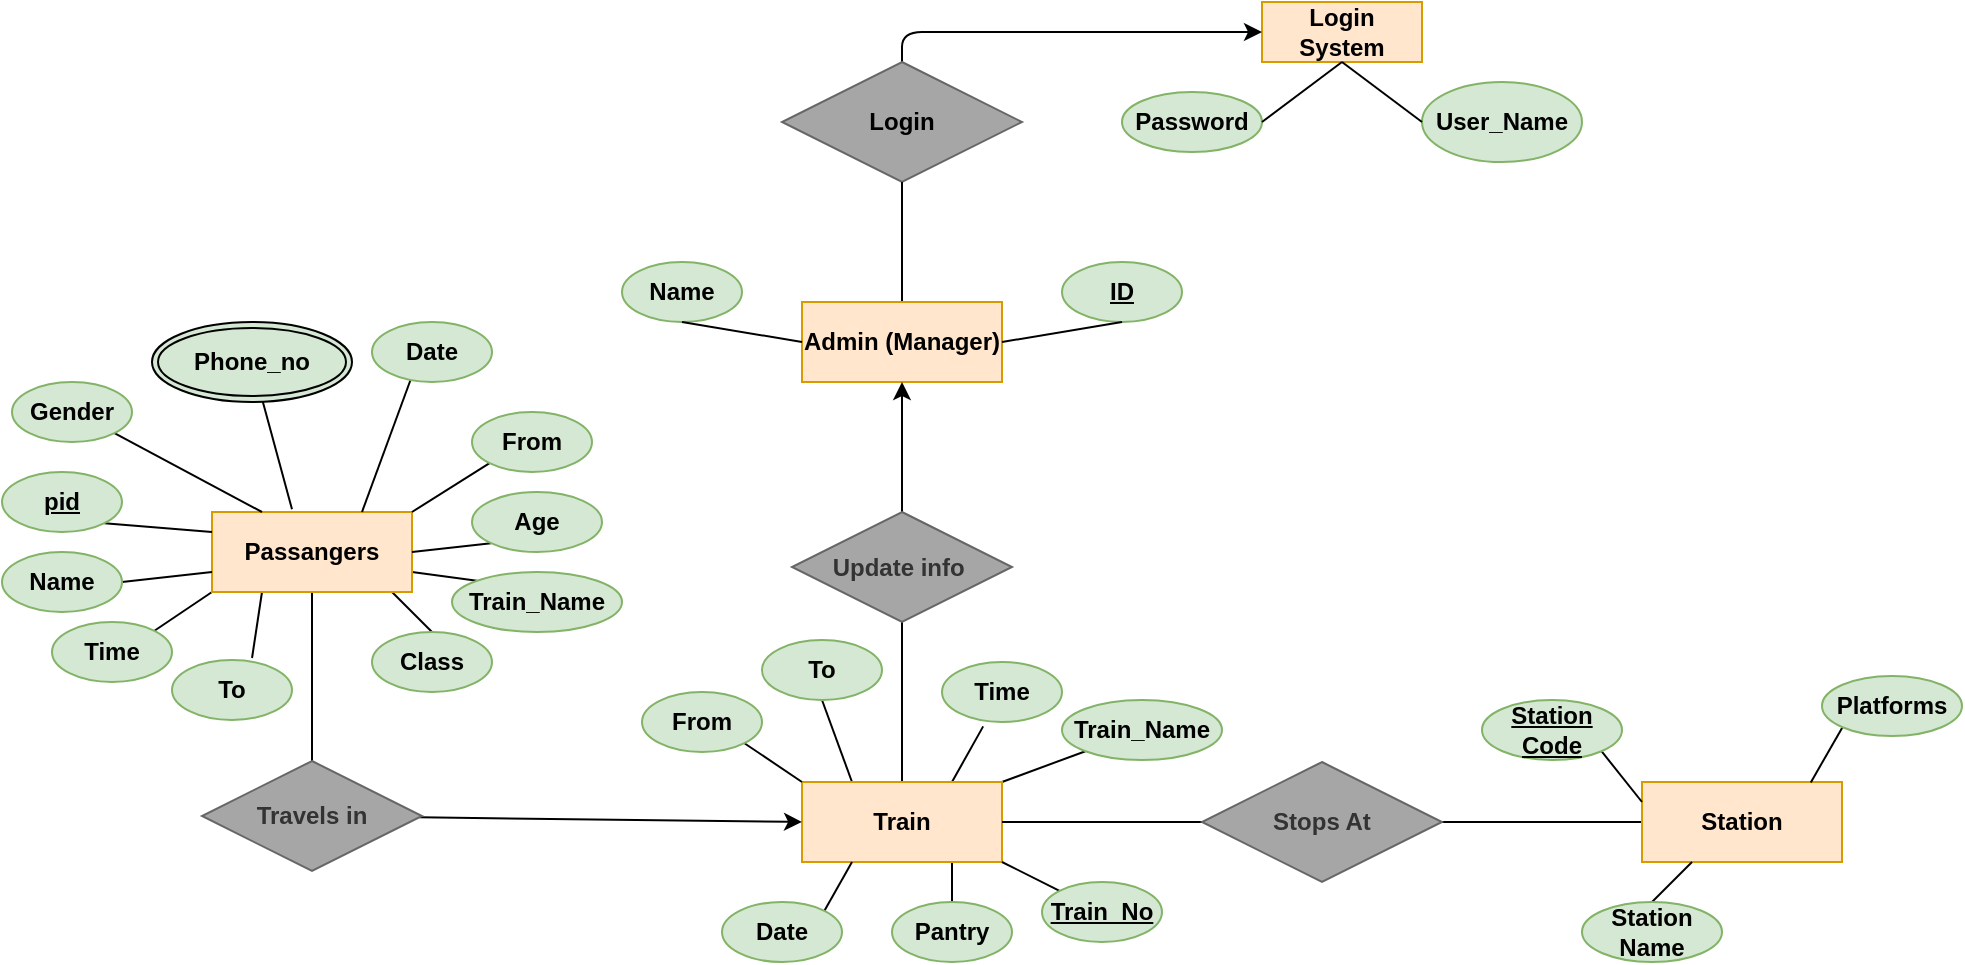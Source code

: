 <mxfile version="14.6.9" type="device"><diagram id="DyldK7B33Eb93IJ0dEKz" name="1"><mxGraphModel dx="1362" dy="694" grid="1" gridSize="10" guides="1" tooltips="1" connect="1" arrows="1" fold="1" page="1" pageScale="1" pageWidth="850" pageHeight="1100" math="0" shadow="0"><root><mxCell id="MlASKUYpzS3GPmrVr3i8-0"/><mxCell id="MlASKUYpzS3GPmrVr3i8-1" parent="MlASKUYpzS3GPmrVr3i8-0"/><object label="Login System" placeholders="1" id="RzUhSfIy6V19n01zIrSp-0"><mxCell style="whiteSpace=wrap;align=center;strokeColor=#d79b00;fillColor=#ffe6cc;fontStyle=1" parent="MlASKUYpzS3GPmrVr3i8-1" vertex="1"><mxGeometry x="740" y="20" width="80" height="30" as="geometry"/></mxCell></object><mxCell id="RzUhSfIy6V19n01zIrSp-6" value="&lt;b&gt;User_Name&lt;/b&gt;" style="ellipse;whiteSpace=wrap;html=1;align=center;strokeColor=#82b366;fillColor=#d5e8d4;" parent="MlASKUYpzS3GPmrVr3i8-1" vertex="1"><mxGeometry x="820" y="60" width="80" height="40" as="geometry"/></mxCell><mxCell id="RzUhSfIy6V19n01zIrSp-9" value="&lt;b&gt;Password&lt;/b&gt;" style="ellipse;whiteSpace=wrap;html=1;align=center;strokeColor=#82b366;fillColor=#d5e8d4;" parent="MlASKUYpzS3GPmrVr3i8-1" vertex="1"><mxGeometry x="670" y="65" width="70" height="30" as="geometry"/></mxCell><mxCell id="RzUhSfIy6V19n01zIrSp-18" style="edgeStyle=orthogonalEdgeStyle;rounded=1;orthogonalLoop=1;jettySize=auto;html=1;entryX=0;entryY=0.5;entryDx=0;entryDy=0;" parent="MlASKUYpzS3GPmrVr3i8-1" source="RzUhSfIy6V19n01zIrSp-15" target="RzUhSfIy6V19n01zIrSp-0" edge="1"><mxGeometry relative="1" as="geometry"><Array as="points"><mxPoint x="560" y="35"/></Array></mxGeometry></mxCell><mxCell id="RzUhSfIy6V19n01zIrSp-15" value="&lt;b&gt;Login&lt;/b&gt;" style="shape=rhombus;perimeter=rhombusPerimeter;whiteSpace=wrap;html=1;align=center;fillColor=#A6A6A6;strokeColor=#666666;" parent="MlASKUYpzS3GPmrVr3i8-1" vertex="1"><mxGeometry x="500" y="50" width="120" height="60" as="geometry"/></mxCell><mxCell id="1xC-IK72fzWlQO53O1Xw-21" style="edgeStyle=none;rounded=1;orthogonalLoop=1;jettySize=auto;html=1;entryX=0.5;entryY=1;entryDx=0;entryDy=0;fontColor=#333333;endArrow=none;" parent="MlASKUYpzS3GPmrVr3i8-1" source="RzUhSfIy6V19n01zIrSp-19" target="RzUhSfIy6V19n01zIrSp-15" edge="1"><mxGeometry relative="1" as="geometry"/></mxCell><mxCell id="RzUhSfIy6V19n01zIrSp-19" value="&lt;b&gt;Admin (Manager)&lt;/b&gt;" style="whiteSpace=wrap;html=1;align=center;strokeColor=#d79b00;fillColor=#ffe6cc;" parent="MlASKUYpzS3GPmrVr3i8-1" vertex="1"><mxGeometry x="510" y="170" width="100" height="40" as="geometry"/></mxCell><mxCell id="RzUhSfIy6V19n01zIrSp-21" value="&lt;b&gt;Name&lt;/b&gt;" style="ellipse;whiteSpace=wrap;html=1;align=center;strokeColor=#82b366;fillColor=#d5e8d4;" parent="MlASKUYpzS3GPmrVr3i8-1" vertex="1"><mxGeometry x="420" y="150" width="60" height="30" as="geometry"/></mxCell><mxCell id="RzUhSfIy6V19n01zIrSp-22" value="&lt;b&gt;&lt;u&gt;ID&lt;/u&gt;&lt;/b&gt;" style="ellipse;whiteSpace=wrap;html=1;align=center;strokeColor=#82b366;fillColor=#d5e8d4;" parent="MlASKUYpzS3GPmrVr3i8-1" vertex="1"><mxGeometry x="640" y="150" width="60" height="30" as="geometry"/></mxCell><mxCell id="RzUhSfIy6V19n01zIrSp-29" value="" style="endArrow=none;html=1;entryX=1;entryY=0.5;entryDx=0;entryDy=0;exitX=0.5;exitY=1;exitDx=0;exitDy=0;" parent="MlASKUYpzS3GPmrVr3i8-1" source="RzUhSfIy6V19n01zIrSp-0" target="RzUhSfIy6V19n01zIrSp-9" edge="1"><mxGeometry width="50" height="50" relative="1" as="geometry"><mxPoint x="790" y="85" as="sourcePoint"/><mxPoint x="570" y="250" as="targetPoint"/></mxGeometry></mxCell><mxCell id="RzUhSfIy6V19n01zIrSp-30" value="" style="endArrow=none;html=1;entryX=0.5;entryY=1;entryDx=0;entryDy=0;exitX=0;exitY=0.5;exitDx=0;exitDy=0;" parent="MlASKUYpzS3GPmrVr3i8-1" source="RzUhSfIy6V19n01zIrSp-6" target="RzUhSfIy6V19n01zIrSp-0" edge="1"><mxGeometry width="50" height="50" relative="1" as="geometry"><mxPoint x="780" y="80" as="sourcePoint"/><mxPoint x="760" y="90" as="targetPoint"/></mxGeometry></mxCell><mxCell id="RzUhSfIy6V19n01zIrSp-33" value="" style="endArrow=none;html=1;entryX=0.5;entryY=1;entryDx=0;entryDy=0;exitX=1;exitY=0.5;exitDx=0;exitDy=0;" parent="MlASKUYpzS3GPmrVr3i8-1" source="RzUhSfIy6V19n01zIrSp-19" target="RzUhSfIy6V19n01zIrSp-22" edge="1"><mxGeometry width="50" height="50" relative="1" as="geometry"><mxPoint x="520" y="300" as="sourcePoint"/><mxPoint x="570" y="250" as="targetPoint"/></mxGeometry></mxCell><mxCell id="RzUhSfIy6V19n01zIrSp-34" value="" style="endArrow=none;html=1;entryX=0.5;entryY=1;entryDx=0;entryDy=0;exitX=0;exitY=0.5;exitDx=0;exitDy=0;" parent="MlASKUYpzS3GPmrVr3i8-1" source="RzUhSfIy6V19n01zIrSp-19" target="RzUhSfIy6V19n01zIrSp-21" edge="1"><mxGeometry width="50" height="50" relative="1" as="geometry"><mxPoint x="90" y="290" as="sourcePoint"/><mxPoint x="140" y="240" as="targetPoint"/></mxGeometry></mxCell><mxCell id="RzUhSfIy6V19n01zIrSp-40" style="edgeStyle=orthogonalEdgeStyle;rounded=0;orthogonalLoop=1;jettySize=auto;html=1;exitX=0.5;exitY=0;exitDx=0;exitDy=0;" parent="MlASKUYpzS3GPmrVr3i8-1" source="cSe1ik5EB_spYa0uE-0O-2" target="RzUhSfIy6V19n01zIrSp-19" edge="1"><mxGeometry relative="1" as="geometry"><mxPoint x="560" y="300" as="sourcePoint"/></mxGeometry></mxCell><mxCell id="gS5c3b6zI_1ExoS6UJYO-4" style="edgeStyle=none;orthogonalLoop=1;jettySize=auto;html=1;exitX=0;exitY=1;exitDx=0;exitDy=0;entryX=1;entryY=0;entryDx=0;entryDy=0;fontColor=#333333;endArrow=none;" parent="MlASKUYpzS3GPmrVr3i8-1" source="RzUhSfIy6V19n01zIrSp-63" target="gS5c3b6zI_1ExoS6UJYO-0" edge="1"><mxGeometry relative="1" as="geometry"/></mxCell><mxCell id="gS5c3b6zI_1ExoS6UJYO-5" style="edgeStyle=none;orthogonalLoop=1;jettySize=auto;html=1;exitX=0.25;exitY=1;exitDx=0;exitDy=0;entryX=0.667;entryY=-0.033;entryDx=0;entryDy=0;entryPerimeter=0;fontColor=#333333;endArrow=none;" parent="MlASKUYpzS3GPmrVr3i8-1" source="RzUhSfIy6V19n01zIrSp-63" target="gS5c3b6zI_1ExoS6UJYO-1" edge="1"><mxGeometry relative="1" as="geometry"/></mxCell><mxCell id="gS5c3b6zI_1ExoS6UJYO-6" style="edgeStyle=none;orthogonalLoop=1;jettySize=auto;html=1;entryX=0.5;entryY=0;entryDx=0;entryDy=0;fontColor=#333333;endArrow=none;" parent="MlASKUYpzS3GPmrVr3i8-1" target="gS5c3b6zI_1ExoS6UJYO-2" edge="1"><mxGeometry relative="1" as="geometry"><mxPoint x="305" y="315" as="sourcePoint"/></mxGeometry></mxCell><mxCell id="q6Xq4UQyT8eU1fLoYsST-2" style="edgeStyle=none;orthogonalLoop=1;jettySize=auto;html=1;exitX=1;exitY=0.75;exitDx=0;exitDy=0;entryX=0;entryY=0;entryDx=0;entryDy=0;fontColor=#333333;endArrow=none;" parent="MlASKUYpzS3GPmrVr3i8-1" source="RzUhSfIy6V19n01zIrSp-63" target="q6Xq4UQyT8eU1fLoYsST-0" edge="1"><mxGeometry relative="1" as="geometry"/></mxCell><mxCell id="cSe1ik5EB_spYa0uE-0O-9" style="edgeStyle=none;orthogonalLoop=1;jettySize=auto;html=1;fontColor=#333333;endArrow=none;entryX=0.5;entryY=0;entryDx=0;entryDy=0;" parent="MlASKUYpzS3GPmrVr3i8-1" source="RzUhSfIy6V19n01zIrSp-63" target="cSe1ik5EB_spYa0uE-0O-8" edge="1"><mxGeometry relative="1" as="geometry"><mxPoint x="265" y="397" as="targetPoint"/></mxGeometry></mxCell><mxCell id="RzUhSfIy6V19n01zIrSp-63" value="&lt;b&gt;Passangers&lt;/b&gt;" style="whiteSpace=wrap;html=1;align=center;strokeColor=#d79b00;fillColor=#ffe6cc;" parent="MlASKUYpzS3GPmrVr3i8-1" vertex="1"><mxGeometry x="215" y="275" width="100" height="40" as="geometry"/></mxCell><mxCell id="RzUhSfIy6V19n01zIrSp-75" style="edgeStyle=none;orthogonalLoop=1;jettySize=auto;html=1;exitX=1;exitY=0.5;exitDx=0;exitDy=0;entryX=0;entryY=0.75;entryDx=0;entryDy=0;fontColor=#333333;endArrow=none;" parent="MlASKUYpzS3GPmrVr3i8-1" source="RzUhSfIy6V19n01zIrSp-67" target="RzUhSfIy6V19n01zIrSp-63" edge="1"><mxGeometry relative="1" as="geometry"/></mxCell><mxCell id="RzUhSfIy6V19n01zIrSp-67" value="&lt;b&gt;Name&lt;/b&gt;" style="ellipse;whiteSpace=wrap;html=1;align=center;strokeColor=#82b366;fillColor=#d5e8d4;" parent="MlASKUYpzS3GPmrVr3i8-1" vertex="1"><mxGeometry x="110" y="295" width="60" height="30" as="geometry"/></mxCell><mxCell id="RzUhSfIy6V19n01zIrSp-76" style="edgeStyle=none;orthogonalLoop=1;jettySize=auto;html=1;exitX=1;exitY=1;exitDx=0;exitDy=0;entryX=0.25;entryY=0;entryDx=0;entryDy=0;fontColor=#333333;endArrow=none;" parent="MlASKUYpzS3GPmrVr3i8-1" source="RzUhSfIy6V19n01zIrSp-68" target="RzUhSfIy6V19n01zIrSp-63" edge="1"><mxGeometry relative="1" as="geometry"/></mxCell><mxCell id="RzUhSfIy6V19n01zIrSp-68" value="&lt;b&gt;Gender&lt;/b&gt;" style="ellipse;whiteSpace=wrap;html=1;align=center;strokeColor=#82b366;fillColor=#d5e8d4;" parent="MlASKUYpzS3GPmrVr3i8-1" vertex="1"><mxGeometry x="115" y="210" width="60" height="30" as="geometry"/></mxCell><mxCell id="RzUhSfIy6V19n01zIrSp-77" style="edgeStyle=none;orthogonalLoop=1;jettySize=auto;html=1;entryX=0.4;entryY=-0.035;entryDx=0;entryDy=0;fontColor=#333333;endArrow=none;entryPerimeter=0;" parent="MlASKUYpzS3GPmrVr3i8-1" source="5zRqF2EC_y2QHd6_d3HQ-8" target="RzUhSfIy6V19n01zIrSp-63" edge="1"><mxGeometry relative="1" as="geometry"><mxPoint x="205" y="185" as="sourcePoint"/></mxGeometry></mxCell><mxCell id="RzUhSfIy6V19n01zIrSp-80" style="edgeStyle=none;orthogonalLoop=1;jettySize=auto;html=1;exitX=0;exitY=1;exitDx=0;exitDy=0;fontColor=#333333;endArrow=none;" parent="MlASKUYpzS3GPmrVr3i8-1" edge="1"><mxGeometry relative="1" as="geometry"><mxPoint x="349" y="231" as="targetPoint"/><mxPoint x="348.662" y="230.678" as="sourcePoint"/></mxGeometry></mxCell><mxCell id="RzUhSfIy6V19n01zIrSp-78" style="edgeStyle=none;orthogonalLoop=1;jettySize=auto;html=1;exitX=0;exitY=1;exitDx=0;exitDy=0;fontColor=#333333;endArrow=none;entryX=1;entryY=0;entryDx=0;entryDy=0;" parent="MlASKUYpzS3GPmrVr3i8-1" source="RzUhSfIy6V19n01zIrSp-72" target="RzUhSfIy6V19n01zIrSp-63" edge="1"><mxGeometry relative="1" as="geometry"><mxPoint x="275" y="273" as="targetPoint"/></mxGeometry></mxCell><mxCell id="RzUhSfIy6V19n01zIrSp-72" value="&lt;b&gt;From&lt;/b&gt;" style="ellipse;whiteSpace=wrap;html=1;align=center;strokeColor=#82b366;fillColor=#d5e8d4;" parent="MlASKUYpzS3GPmrVr3i8-1" vertex="1"><mxGeometry x="345" y="225" width="60" height="30" as="geometry"/></mxCell><mxCell id="RzUhSfIy6V19n01zIrSp-117" style="edgeStyle=none;rounded=0;orthogonalLoop=1;jettySize=auto;html=1;exitX=0.75;exitY=1;exitDx=0;exitDy=0;fontColor=#333333;endArrow=none;" parent="MlASKUYpzS3GPmrVr3i8-1" source="RzUhSfIy6V19n01zIrSp-86" target="RzUhSfIy6V19n01zIrSp-116" edge="1"><mxGeometry relative="1" as="geometry"/></mxCell><mxCell id="gS5c3b6zI_1ExoS6UJYO-10" style="edgeStyle=none;orthogonalLoop=1;jettySize=auto;html=1;exitX=0.25;exitY=0;exitDx=0;exitDy=0;entryX=0.5;entryY=1;entryDx=0;entryDy=0;fontColor=#333333;endArrow=none;" parent="MlASKUYpzS3GPmrVr3i8-1" source="RzUhSfIy6V19n01zIrSp-86" target="gS5c3b6zI_1ExoS6UJYO-7" edge="1"><mxGeometry relative="1" as="geometry"/></mxCell><mxCell id="gS5c3b6zI_1ExoS6UJYO-12" style="edgeStyle=none;orthogonalLoop=1;jettySize=auto;html=1;exitX=0.75;exitY=0;exitDx=0;exitDy=0;entryX=0.343;entryY=1.073;entryDx=0;entryDy=0;entryPerimeter=0;fontColor=#333333;endArrow=none;" parent="MlASKUYpzS3GPmrVr3i8-1" source="RzUhSfIy6V19n01zIrSp-86" target="gS5c3b6zI_1ExoS6UJYO-8" edge="1"><mxGeometry relative="1" as="geometry"/></mxCell><mxCell id="5zRqF2EC_y2QHd6_d3HQ-2" style="edgeStyle=none;rounded=0;orthogonalLoop=1;jettySize=auto;html=1;exitX=1;exitY=0;exitDx=0;exitDy=0;entryX=0;entryY=1;entryDx=0;entryDy=0;fontColor=#333333;endArrow=none;" parent="MlASKUYpzS3GPmrVr3i8-1" source="RzUhSfIy6V19n01zIrSp-86" target="5zRqF2EC_y2QHd6_d3HQ-0" edge="1"><mxGeometry relative="1" as="geometry"/></mxCell><mxCell id="cSe1ik5EB_spYa0uE-0O-5" style="edgeStyle=none;orthogonalLoop=1;jettySize=auto;html=1;entryX=0.5;entryY=1;entryDx=0;entryDy=0;fontColor=#333333;endArrow=none;" parent="MlASKUYpzS3GPmrVr3i8-1" source="RzUhSfIy6V19n01zIrSp-86" target="cSe1ik5EB_spYa0uE-0O-2" edge="1"><mxGeometry relative="1" as="geometry"/></mxCell><mxCell id="RzUhSfIy6V19n01zIrSp-86" value="&lt;b&gt;Train&lt;/b&gt;" style="whiteSpace=wrap;html=1;align=center;strokeColor=#d79b00;fillColor=#ffe6cc;" parent="MlASKUYpzS3GPmrVr3i8-1" vertex="1"><mxGeometry x="510" y="410" width="100" height="40" as="geometry"/></mxCell><mxCell id="1xC-IK72fzWlQO53O1Xw-17" style="edgeStyle=none;rounded=1;orthogonalLoop=1;jettySize=auto;html=1;exitX=1;exitY=0.5;exitDx=0;exitDy=0;entryX=0;entryY=0.5;entryDx=0;entryDy=0;fontColor=#333333;endArrow=none;" parent="MlASKUYpzS3GPmrVr3i8-1" source="RzUhSfIy6V19n01zIrSp-87" target="RzUhSfIy6V19n01zIrSp-90" edge="1"><mxGeometry relative="1" as="geometry"><mxPoint x="1000" y="347" as="sourcePoint"/></mxGeometry></mxCell><mxCell id="cSe1ik5EB_spYa0uE-0O-11" style="edgeStyle=none;orthogonalLoop=1;jettySize=auto;html=1;entryX=1;entryY=0.5;entryDx=0;entryDy=0;fontColor=#333333;endArrow=none;" parent="MlASKUYpzS3GPmrVr3i8-1" source="RzUhSfIy6V19n01zIrSp-87" target="RzUhSfIy6V19n01zIrSp-86" edge="1"><mxGeometry relative="1" as="geometry"/></mxCell><mxCell id="RzUhSfIy6V19n01zIrSp-87" value="&lt;b&gt;Stops At&lt;/b&gt;" style="shape=rhombus;perimeter=rhombusPerimeter;whiteSpace=wrap;html=1;align=center;strokeColor=#666666;fontColor=#333333;fillColor=#A6A6A6;" parent="MlASKUYpzS3GPmrVr3i8-1" vertex="1"><mxGeometry x="710" y="400" width="120" height="60" as="geometry"/></mxCell><mxCell id="RzUhSfIy6V19n01zIrSp-90" value="&lt;b&gt;Station&lt;/b&gt;" style="whiteSpace=wrap;html=1;align=center;strokeColor=#d79b00;fillColor=#ffe6cc;" parent="MlASKUYpzS3GPmrVr3i8-1" vertex="1"><mxGeometry x="930" y="410" width="100" height="40" as="geometry"/></mxCell><mxCell id="RzUhSfIy6V19n01zIrSp-107" style="edgeStyle=none;rounded=0;orthogonalLoop=1;jettySize=auto;html=1;exitX=1;exitY=1;exitDx=0;exitDy=0;entryX=0;entryY=0;entryDx=0;entryDy=0;fontColor=#333333;endArrow=none;" parent="MlASKUYpzS3GPmrVr3i8-1" source="RzUhSfIy6V19n01zIrSp-103" target="RzUhSfIy6V19n01zIrSp-86" edge="1"><mxGeometry relative="1" as="geometry"/></mxCell><mxCell id="RzUhSfIy6V19n01zIrSp-103" value="&lt;b&gt;From&lt;/b&gt;" style="ellipse;whiteSpace=wrap;html=1;align=center;strokeColor=#82b366;fillColor=#d5e8d4;" parent="MlASKUYpzS3GPmrVr3i8-1" vertex="1"><mxGeometry x="430" y="365" width="60" height="30" as="geometry"/></mxCell><mxCell id="RzUhSfIy6V19n01zIrSp-108" style="edgeStyle=none;rounded=0;orthogonalLoop=1;jettySize=auto;html=1;exitX=1;exitY=0;exitDx=0;exitDy=0;entryX=0.25;entryY=1;entryDx=0;entryDy=0;fontColor=#333333;endArrow=none;" parent="MlASKUYpzS3GPmrVr3i8-1" source="RzUhSfIy6V19n01zIrSp-104" target="RzUhSfIy6V19n01zIrSp-86" edge="1"><mxGeometry relative="1" as="geometry"/></mxCell><mxCell id="RzUhSfIy6V19n01zIrSp-104" value="&lt;b&gt;Date&lt;/b&gt;" style="ellipse;whiteSpace=wrap;html=1;align=center;strokeColor=#82b366;fillColor=#d5e8d4;" parent="MlASKUYpzS3GPmrVr3i8-1" vertex="1"><mxGeometry x="470" y="470" width="60" height="30" as="geometry"/></mxCell><mxCell id="RzUhSfIy6V19n01zIrSp-115" style="edgeStyle=none;rounded=0;orthogonalLoop=1;jettySize=auto;html=1;exitX=0;exitY=0;exitDx=0;exitDy=0;entryX=1;entryY=1;entryDx=0;entryDy=0;fontColor=#333333;endArrow=none;" parent="MlASKUYpzS3GPmrVr3i8-1" source="RzUhSfIy6V19n01zIrSp-105" target="RzUhSfIy6V19n01zIrSp-86" edge="1"><mxGeometry relative="1" as="geometry"/></mxCell><mxCell id="RzUhSfIy6V19n01zIrSp-105" value="&lt;b&gt;&lt;u&gt;Train_No&lt;/u&gt;&lt;/b&gt;" style="ellipse;whiteSpace=wrap;html=1;align=center;strokeColor=#82b366;fillColor=#d5e8d4;" parent="MlASKUYpzS3GPmrVr3i8-1" vertex="1"><mxGeometry x="630" y="460" width="60" height="30" as="geometry"/></mxCell><mxCell id="RzUhSfIy6V19n01zIrSp-109" style="edgeStyle=none;rounded=0;orthogonalLoop=1;jettySize=auto;html=1;exitX=0.5;exitY=0;exitDx=0;exitDy=0;fontColor=#333333;endArrow=none;" parent="MlASKUYpzS3GPmrVr3i8-1" source="RzUhSfIy6V19n01zIrSp-105" target="RzUhSfIy6V19n01zIrSp-105" edge="1"><mxGeometry relative="1" as="geometry"/></mxCell><mxCell id="RzUhSfIy6V19n01zIrSp-114" style="edgeStyle=none;rounded=0;orthogonalLoop=1;jettySize=auto;html=1;fontColor=#333333;endArrow=none;entryX=0.75;entryY=0;entryDx=0;entryDy=0;exitX=0.327;exitY=0.933;exitDx=0;exitDy=0;exitPerimeter=0;" parent="MlASKUYpzS3GPmrVr3i8-1" source="RzUhSfIy6V19n01zIrSp-112" target="RzUhSfIy6V19n01zIrSp-63" edge="1"><mxGeometry relative="1" as="geometry"><mxPoint x="265" y="275" as="targetPoint"/></mxGeometry></mxCell><mxCell id="RzUhSfIy6V19n01zIrSp-112" value="&lt;b&gt;Date&lt;/b&gt;" style="ellipse;whiteSpace=wrap;html=1;align=center;strokeColor=#82b366;fillColor=#d5e8d4;" parent="MlASKUYpzS3GPmrVr3i8-1" vertex="1"><mxGeometry x="295" y="180" width="60" height="30" as="geometry"/></mxCell><mxCell id="RzUhSfIy6V19n01zIrSp-116" value="&lt;b&gt;Pantry&lt;/b&gt;" style="ellipse;whiteSpace=wrap;html=1;align=center;strokeColor=#82b366;fillColor=#d5e8d4;" parent="MlASKUYpzS3GPmrVr3i8-1" vertex="1"><mxGeometry x="555" y="470" width="60" height="30" as="geometry"/></mxCell><mxCell id="RzUhSfIy6V19n01zIrSp-124" style="edgeStyle=none;rounded=0;orthogonalLoop=1;jettySize=auto;html=1;exitX=1;exitY=1;exitDx=0;exitDy=0;entryX=0;entryY=0.25;entryDx=0;entryDy=0;fontColor=#333333;endArrow=none;" parent="MlASKUYpzS3GPmrVr3i8-1" source="RzUhSfIy6V19n01zIrSp-118" target="RzUhSfIy6V19n01zIrSp-90" edge="1"><mxGeometry relative="1" as="geometry"/></mxCell><mxCell id="RzUhSfIy6V19n01zIrSp-118" value="&lt;b&gt;&lt;u&gt;Station Code&lt;/u&gt;&lt;/b&gt;" style="ellipse;whiteSpace=wrap;html=1;align=center;strokeColor=#82b366;fillColor=#d5e8d4;" parent="MlASKUYpzS3GPmrVr3i8-1" vertex="1"><mxGeometry x="850" y="369" width="70" height="30" as="geometry"/></mxCell><mxCell id="RzUhSfIy6V19n01zIrSp-127" style="edgeStyle=none;rounded=0;orthogonalLoop=1;jettySize=auto;html=1;exitX=0.5;exitY=0;exitDx=0;exitDy=0;entryX=0.25;entryY=1;entryDx=0;entryDy=0;fontColor=#333333;endArrow=none;" parent="MlASKUYpzS3GPmrVr3i8-1" source="RzUhSfIy6V19n01zIrSp-120" target="RzUhSfIy6V19n01zIrSp-90" edge="1"><mxGeometry relative="1" as="geometry"/></mxCell><mxCell id="RzUhSfIy6V19n01zIrSp-120" value="&lt;b&gt;Station Name&lt;/b&gt;" style="ellipse;whiteSpace=wrap;html=1;align=center;strokeColor=#82b366;fillColor=#d5e8d4;" parent="MlASKUYpzS3GPmrVr3i8-1" vertex="1"><mxGeometry x="900" y="470" width="70" height="30" as="geometry"/></mxCell><mxCell id="RzUhSfIy6V19n01zIrSp-125" style="edgeStyle=none;rounded=0;orthogonalLoop=1;jettySize=auto;html=1;exitX=0;exitY=1;exitDx=0;exitDy=0;entryX=0.844;entryY=0.005;entryDx=0;entryDy=0;entryPerimeter=0;fontColor=#333333;endArrow=none;" parent="MlASKUYpzS3GPmrVr3i8-1" source="RzUhSfIy6V19n01zIrSp-121" target="RzUhSfIy6V19n01zIrSp-90" edge="1"><mxGeometry relative="1" as="geometry"/></mxCell><mxCell id="RzUhSfIy6V19n01zIrSp-121" value="&lt;b&gt;Platforms&lt;/b&gt;" style="ellipse;whiteSpace=wrap;html=1;align=center;strokeColor=#82b366;fillColor=#d5e8d4;" parent="MlASKUYpzS3GPmrVr3i8-1" vertex="1"><mxGeometry x="1020" y="357" width="70" height="30" as="geometry"/></mxCell><mxCell id="0YrHvxwZOeB_a5QmMb0x-4" style="edgeStyle=none;orthogonalLoop=1;jettySize=auto;html=1;entryX=0.5;entryY=1;entryDx=0;entryDy=0;fontColor=#333333;" parent="MlASKUYpzS3GPmrVr3i8-1" edge="1"><mxGeometry relative="1" as="geometry"><mxPoint x="980" y="347" as="sourcePoint"/><mxPoint x="980" y="347" as="targetPoint"/></mxGeometry></mxCell><mxCell id="0YrHvxwZOeB_a5QmMb0x-5" style="edgeStyle=none;orthogonalLoop=1;jettySize=auto;html=1;entryX=0.5;entryY=0;entryDx=0;entryDy=0;fontColor=#333333;" parent="MlASKUYpzS3GPmrVr3i8-1" source="RzUhSfIy6V19n01zIrSp-90" target="RzUhSfIy6V19n01zIrSp-90" edge="1"><mxGeometry relative="1" as="geometry"/></mxCell><mxCell id="cSe1ik5EB_spYa0uE-0O-6" style="edgeStyle=none;orthogonalLoop=1;jettySize=auto;html=1;exitX=0;exitY=1;exitDx=0;exitDy=0;entryX=1;entryY=0.5;entryDx=0;entryDy=0;fontColor=#333333;endArrow=none;" parent="MlASKUYpzS3GPmrVr3i8-1" source="0YrHvxwZOeB_a5QmMb0x-31" target="RzUhSfIy6V19n01zIrSp-63" edge="1"><mxGeometry relative="1" as="geometry"/></mxCell><mxCell id="0YrHvxwZOeB_a5QmMb0x-31" value="&lt;b&gt;Age&lt;/b&gt;" style="ellipse;whiteSpace=wrap;html=1;align=center;fillColor=#d5e8d4;strokeColor=#82b366;" parent="MlASKUYpzS3GPmrVr3i8-1" vertex="1"><mxGeometry x="345" y="265" width="65" height="30" as="geometry"/></mxCell><mxCell id="gS5c3b6zI_1ExoS6UJYO-0" value="&lt;b&gt;Time&lt;/b&gt;" style="ellipse;whiteSpace=wrap;html=1;align=center;strokeColor=#82b366;fillColor=#d5e8d4;" parent="MlASKUYpzS3GPmrVr3i8-1" vertex="1"><mxGeometry x="135" y="330" width="60" height="30" as="geometry"/></mxCell><mxCell id="gS5c3b6zI_1ExoS6UJYO-1" value="&lt;b&gt;To&lt;/b&gt;" style="ellipse;whiteSpace=wrap;html=1;align=center;strokeColor=#82b366;fillColor=#d5e8d4;" parent="MlASKUYpzS3GPmrVr3i8-1" vertex="1"><mxGeometry x="195" y="349" width="60" height="30" as="geometry"/></mxCell><mxCell id="gS5c3b6zI_1ExoS6UJYO-2" value="&lt;b&gt;Class&lt;/b&gt;" style="ellipse;whiteSpace=wrap;html=1;align=center;strokeColor=#82b366;fillColor=#d5e8d4;" parent="MlASKUYpzS3GPmrVr3i8-1" vertex="1"><mxGeometry x="295" y="335" width="60" height="30" as="geometry"/></mxCell><mxCell id="gS5c3b6zI_1ExoS6UJYO-7" value="&lt;b&gt;To&lt;/b&gt;" style="ellipse;whiteSpace=wrap;html=1;align=center;strokeColor=#82b366;fillColor=#d5e8d4;" parent="MlASKUYpzS3GPmrVr3i8-1" vertex="1"><mxGeometry x="490" y="339" width="60" height="30" as="geometry"/></mxCell><mxCell id="gS5c3b6zI_1ExoS6UJYO-8" value="&lt;b&gt;Time&lt;/b&gt;" style="ellipse;whiteSpace=wrap;html=1;align=center;strokeColor=#82b366;fillColor=#d5e8d4;" parent="MlASKUYpzS3GPmrVr3i8-1" vertex="1"><mxGeometry x="580" y="350" width="60" height="30" as="geometry"/></mxCell><mxCell id="q6Xq4UQyT8eU1fLoYsST-0" value="&lt;b&gt;Train_Name&lt;/b&gt;" style="ellipse;whiteSpace=wrap;html=1;align=center;fillColor=#d5e8d4;strokeColor=#82b366;" parent="MlASKUYpzS3GPmrVr3i8-1" vertex="1"><mxGeometry x="335" y="305" width="85" height="30" as="geometry"/></mxCell><mxCell id="5zRqF2EC_y2QHd6_d3HQ-0" value="&lt;b&gt;Train_Name&lt;/b&gt;" style="ellipse;whiteSpace=wrap;html=1;align=center;strokeColor=#82b366;fillColor=#d5e8d4;" parent="MlASKUYpzS3GPmrVr3i8-1" vertex="1"><mxGeometry x="640" y="369" width="80" height="30" as="geometry"/></mxCell><mxCell id="5zRqF2EC_y2QHd6_d3HQ-8" value="&lt;b&gt;Phone_no&lt;/b&gt;" style="ellipse;shape=doubleEllipse;margin=3;whiteSpace=wrap;html=1;align=center;fillColor=#d5e8d4;strokeWidth=1;" parent="MlASKUYpzS3GPmrVr3i8-1" vertex="1"><mxGeometry x="185" y="180" width="100" height="40" as="geometry"/></mxCell><mxCell id="cSe1ik5EB_spYa0uE-0O-2" value="&lt;b&gt;Update info&amp;nbsp;&lt;/b&gt;" style="shape=rhombus;perimeter=rhombusPerimeter;whiteSpace=wrap;html=1;align=center;strokeColor=#666666;fontColor=#333333;fillColor=#A6A6A6;" parent="MlASKUYpzS3GPmrVr3i8-1" vertex="1"><mxGeometry x="505" y="275" width="110" height="55" as="geometry"/></mxCell><mxCell id="cSe1ik5EB_spYa0uE-0O-7" style="edgeStyle=none;orthogonalLoop=1;jettySize=auto;html=1;exitX=0.5;exitY=1;exitDx=0;exitDy=0;fontColor=#333333;endArrow=none;" parent="MlASKUYpzS3GPmrVr3i8-1" source="gS5c3b6zI_1ExoS6UJYO-1" target="gS5c3b6zI_1ExoS6UJYO-1" edge="1"><mxGeometry relative="1" as="geometry"/></mxCell><mxCell id="cSe1ik5EB_spYa0uE-0O-21" style="edgeStyle=none;orthogonalLoop=1;jettySize=auto;html=1;entryX=0;entryY=0.5;entryDx=0;entryDy=0;fontColor=#333333;" parent="MlASKUYpzS3GPmrVr3i8-1" source="cSe1ik5EB_spYa0uE-0O-8" target="RzUhSfIy6V19n01zIrSp-86" edge="1"><mxGeometry relative="1" as="geometry"/></mxCell><mxCell id="cSe1ik5EB_spYa0uE-0O-8" value="&lt;b&gt;Travels in&lt;/b&gt;" style="shape=rhombus;perimeter=rhombusPerimeter;whiteSpace=wrap;html=1;align=center;strokeColor=#666666;fontColor=#333333;fillColor=#A6A6A6;" parent="MlASKUYpzS3GPmrVr3i8-1" vertex="1"><mxGeometry x="210" y="399.5" width="110" height="55" as="geometry"/></mxCell><mxCell id="Xaf3t8RONoS5uG7fYjkQ-3" style="edgeStyle=none;orthogonalLoop=1;jettySize=auto;html=1;exitX=1;exitY=1;exitDx=0;exitDy=0;entryX=0;entryY=0.25;entryDx=0;entryDy=0;fontColor=#333333;endArrow=none;" parent="MlASKUYpzS3GPmrVr3i8-1" source="Xaf3t8RONoS5uG7fYjkQ-1" target="RzUhSfIy6V19n01zIrSp-63" edge="1"><mxGeometry relative="1" as="geometry"/></mxCell><mxCell id="Xaf3t8RONoS5uG7fYjkQ-1" value="&lt;b&gt;&lt;u&gt;pid&lt;/u&gt;&lt;/b&gt;" style="ellipse;whiteSpace=wrap;html=1;align=center;strokeColor=#82b366;fillColor=#d5e8d4;" parent="MlASKUYpzS3GPmrVr3i8-1" vertex="1"><mxGeometry x="110" y="255" width="60" height="30" as="geometry"/></mxCell></root></mxGraphModel></diagram></mxfile>